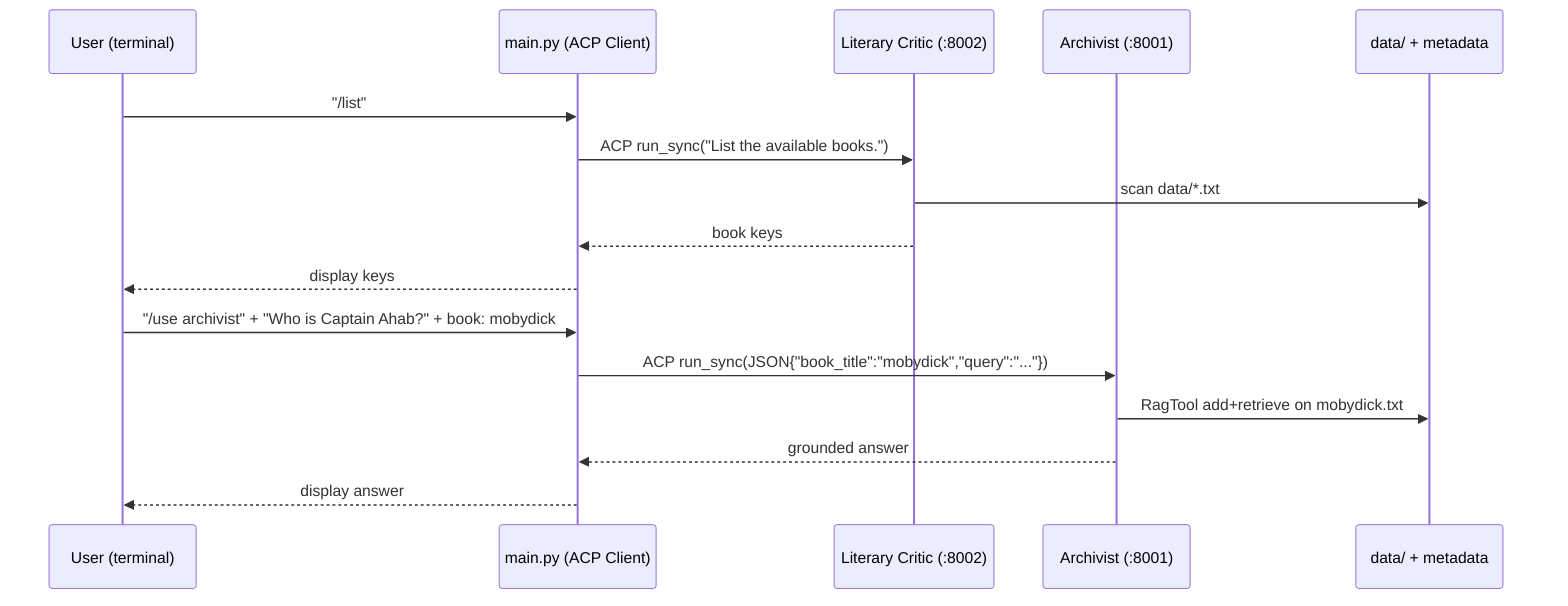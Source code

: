 sequenceDiagram
  participant U as User (terminal)
  participant CLI as main.py (ACP Client)
  participant Critic as Literary Critic (:8002)
  participant Archivist as Archivist (:8001)
  participant FS as data/ + metadata

  U->>CLI: "/list"
  CLI->>Critic: ACP run_sync("List the available books.")
  Critic->>FS: scan data/*.txt
  Critic-->>CLI: book keys
  CLI-->>U: display keys

  U->>CLI: "/use archivist" + "Who is Captain Ahab?" + book: mobydick
  CLI->>Archivist: ACP run_sync(JSON{"book_title":"mobydick","query":"..."})
  Archivist->>FS: RagTool add+retrieve on mobydick.txt
  Archivist-->>CLI: grounded answer
  CLI-->>U: display answer